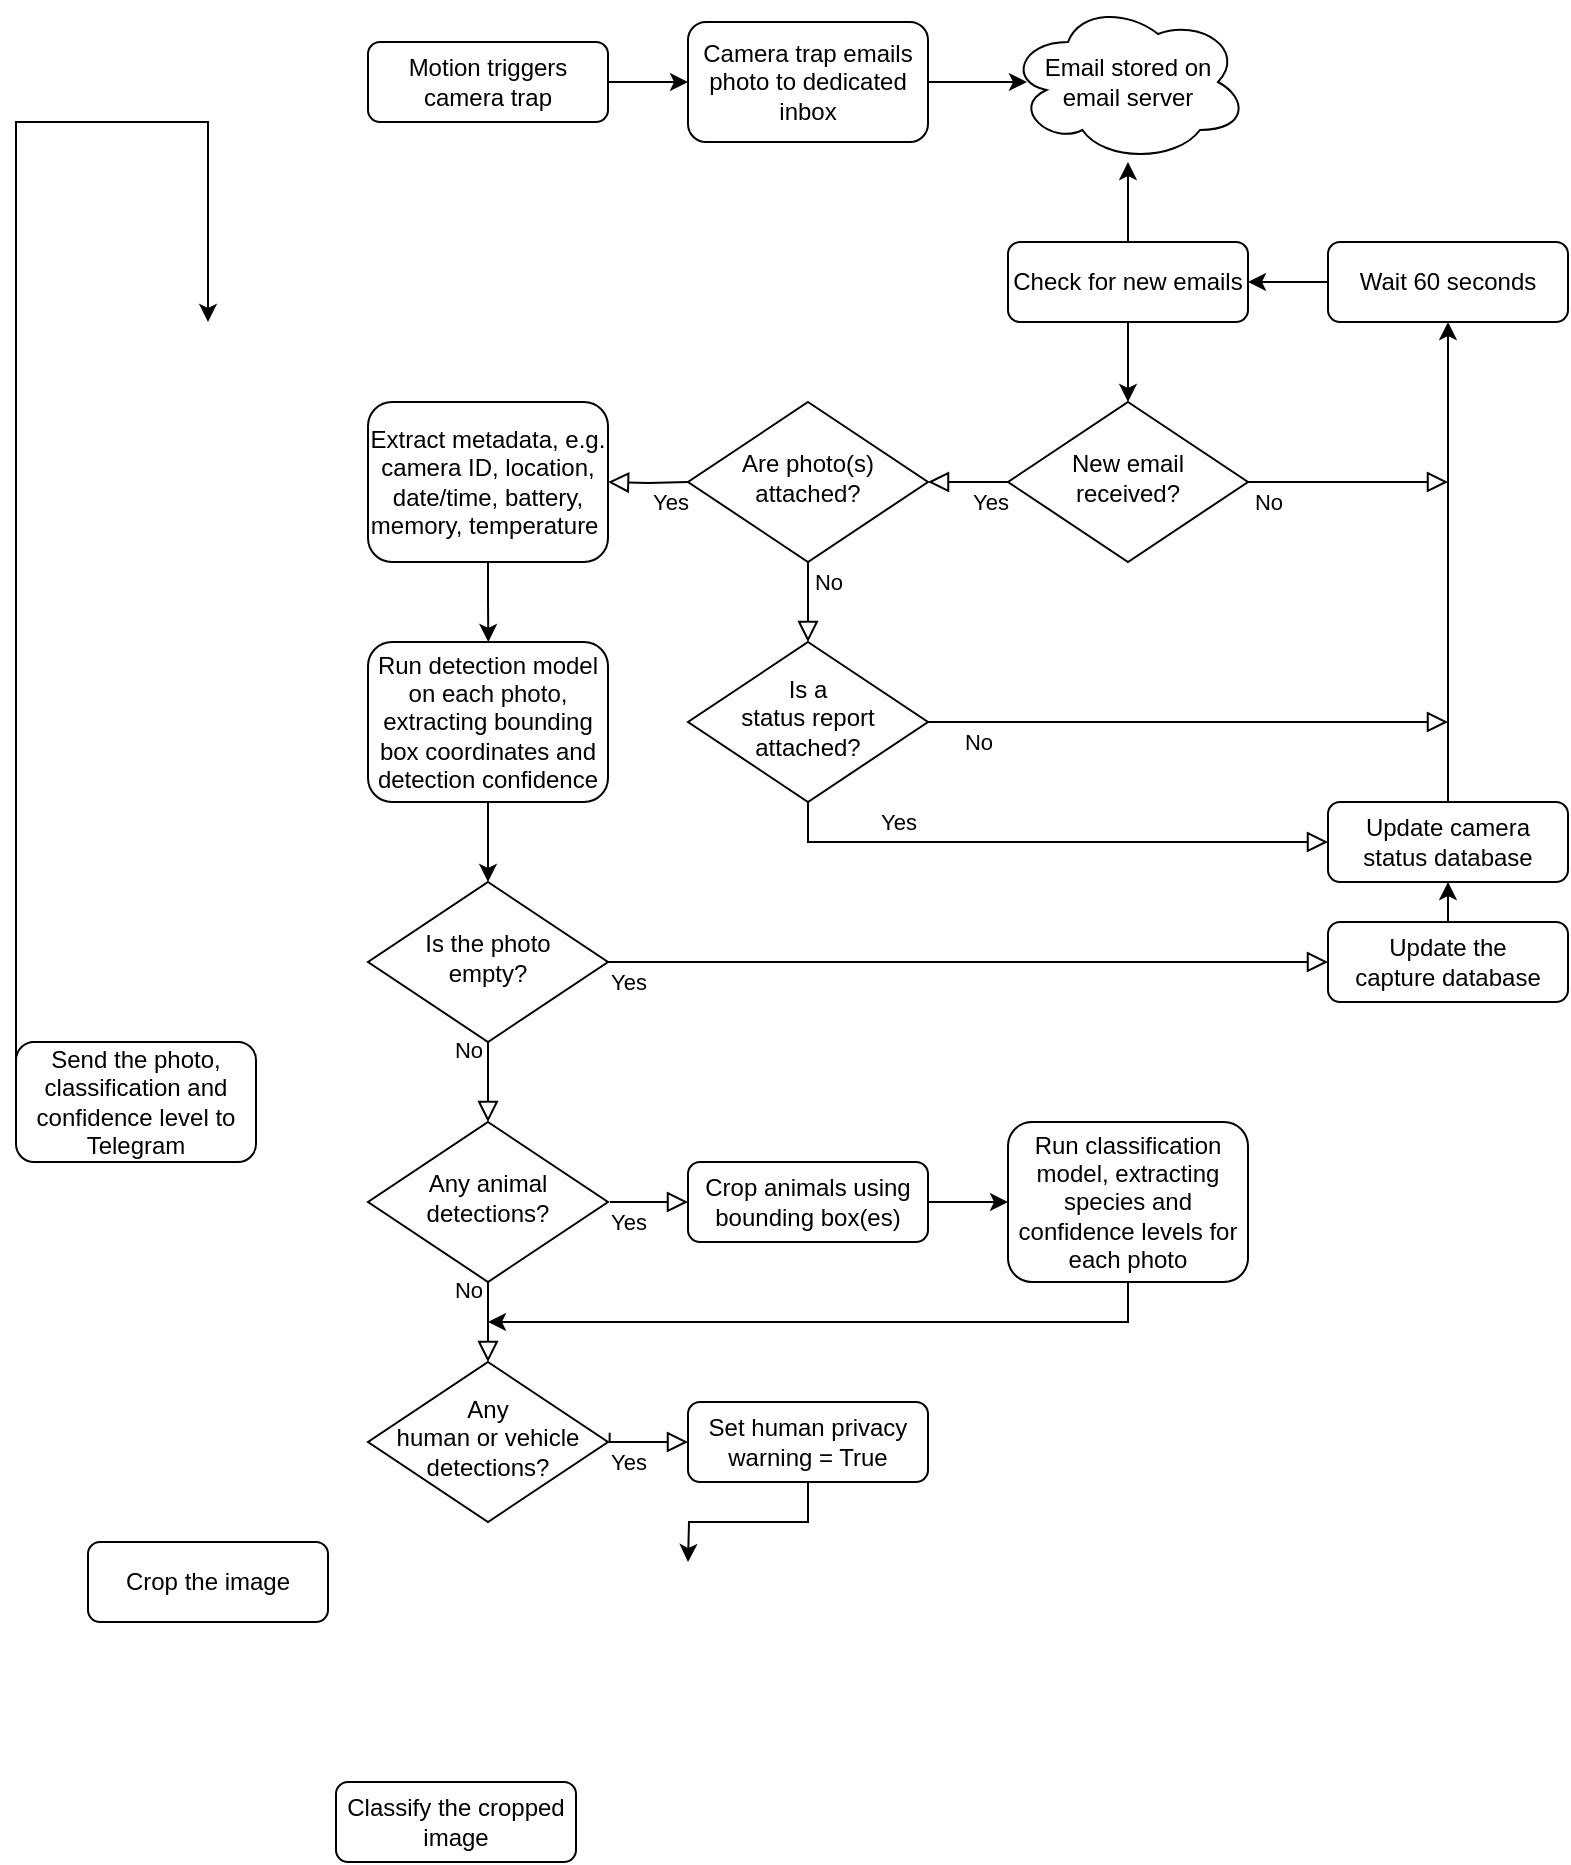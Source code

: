 <mxfile version="24.5.4" type="github">
  <diagram id="C5RBs43oDa-KdzZeNtuy" name="Page-1">
    <mxGraphModel dx="1395" dy="728" grid="1" gridSize="10" guides="1" tooltips="1" connect="1" arrows="1" fold="1" page="1" pageScale="1" pageWidth="827" pageHeight="1169" math="0" shadow="0">
      <root>
        <mxCell id="WIyWlLk6GJQsqaUBKTNV-0" />
        <mxCell id="WIyWlLk6GJQsqaUBKTNV-1" parent="WIyWlLk6GJQsqaUBKTNV-0" />
        <mxCell id="tPt-htg6_U2yKYADihuf-0" style="edgeStyle=orthogonalEdgeStyle;rounded=0;orthogonalLoop=1;jettySize=auto;html=1;exitX=1;exitY=0.5;exitDx=0;exitDy=0;entryX=0;entryY=0.5;entryDx=0;entryDy=0;" edge="1" parent="WIyWlLk6GJQsqaUBKTNV-1" source="tPt-htg6_U2yKYADihuf-1" target="tPt-htg6_U2yKYADihuf-8">
          <mxGeometry relative="1" as="geometry" />
        </mxCell>
        <mxCell id="tPt-htg6_U2yKYADihuf-1" value="Motion triggers camera trap" style="rounded=1;whiteSpace=wrap;html=1;fontSize=12;glass=0;strokeWidth=1;shadow=0;" vertex="1" parent="WIyWlLk6GJQsqaUBKTNV-1">
          <mxGeometry x="200" y="20" width="120" height="40" as="geometry" />
        </mxCell>
        <mxCell id="tPt-htg6_U2yKYADihuf-2" value="New email received?" style="rhombus;whiteSpace=wrap;html=1;shadow=0;fontFamily=Helvetica;fontSize=12;align=center;strokeWidth=1;spacing=6;spacingTop=-4;" vertex="1" parent="WIyWlLk6GJQsqaUBKTNV-1">
          <mxGeometry x="520" y="200" width="120" height="80" as="geometry" />
        </mxCell>
        <mxCell id="tPt-htg6_U2yKYADihuf-3" style="edgeStyle=orthogonalEdgeStyle;rounded=0;orthogonalLoop=1;jettySize=auto;html=1;exitX=0;exitY=0.5;exitDx=0;exitDy=0;entryX=1;entryY=0.5;entryDx=0;entryDy=0;" edge="1" parent="WIyWlLk6GJQsqaUBKTNV-1" source="tPt-htg6_U2yKYADihuf-4" target="tPt-htg6_U2yKYADihuf-11">
          <mxGeometry relative="1" as="geometry" />
        </mxCell>
        <mxCell id="tPt-htg6_U2yKYADihuf-4" value="Wait 60 seconds" style="rounded=1;whiteSpace=wrap;html=1;fontSize=12;glass=0;strokeWidth=1;shadow=0;" vertex="1" parent="WIyWlLk6GJQsqaUBKTNV-1">
          <mxGeometry x="680" y="120" width="120" height="40" as="geometry" />
        </mxCell>
        <mxCell id="tPt-htg6_U2yKYADihuf-5" value="No" style="edgeStyle=orthogonalEdgeStyle;rounded=0;html=1;jettySize=auto;orthogonalLoop=1;fontSize=11;endArrow=block;endFill=0;endSize=8;strokeWidth=1;shadow=0;labelBackgroundColor=none;exitX=1;exitY=0.5;exitDx=0;exitDy=0;" edge="1" parent="WIyWlLk6GJQsqaUBKTNV-1" source="tPt-htg6_U2yKYADihuf-2">
          <mxGeometry x="-0.813" y="-10" relative="1" as="geometry">
            <mxPoint as="offset" />
            <mxPoint x="674" y="200" as="sourcePoint" />
            <mxPoint x="740" y="240" as="targetPoint" />
          </mxGeometry>
        </mxCell>
        <mxCell id="tPt-htg6_U2yKYADihuf-6" style="edgeStyle=orthogonalEdgeStyle;rounded=0;orthogonalLoop=1;jettySize=auto;html=1;exitX=0;exitY=0.5;exitDx=0;exitDy=0;" edge="1" parent="WIyWlLk6GJQsqaUBKTNV-1" source="tPt-htg6_U2yKYADihuf-7">
          <mxGeometry relative="1" as="geometry">
            <Array as="points">
              <mxPoint x="24" y="200" />
              <mxPoint x="24" y="60" />
              <mxPoint x="584" y="60" />
            </Array>
            <mxPoint x="120" y="160" as="targetPoint" />
          </mxGeometry>
        </mxCell>
        <mxCell id="tPt-htg6_U2yKYADihuf-7" value="Send the photo, classification and confidence level to Telegram" style="rounded=1;whiteSpace=wrap;html=1;fontSize=12;glass=0;strokeWidth=1;shadow=0;" vertex="1" parent="WIyWlLk6GJQsqaUBKTNV-1">
          <mxGeometry x="24" y="520" width="120" height="60" as="geometry" />
        </mxCell>
        <mxCell id="tPt-htg6_U2yKYADihuf-8" value="Camera trap emails photo to dedicated inbox" style="rounded=1;whiteSpace=wrap;html=1;fontSize=12;glass=0;strokeWidth=1;shadow=0;" vertex="1" parent="WIyWlLk6GJQsqaUBKTNV-1">
          <mxGeometry x="360" y="10" width="120" height="60" as="geometry" />
        </mxCell>
        <mxCell id="tPt-htg6_U2yKYADihuf-9" value="Email stored on&lt;br&gt;email server" style="ellipse;shape=cloud;whiteSpace=wrap;html=1;" vertex="1" parent="WIyWlLk6GJQsqaUBKTNV-1">
          <mxGeometry x="520" width="120" height="80" as="geometry" />
        </mxCell>
        <mxCell id="tPt-htg6_U2yKYADihuf-10" style="edgeStyle=orthogonalEdgeStyle;rounded=0;orthogonalLoop=1;jettySize=auto;html=1;exitX=0.5;exitY=1;exitDx=0;exitDy=0;entryX=0.5;entryY=0;entryDx=0;entryDy=0;" edge="1" parent="WIyWlLk6GJQsqaUBKTNV-1" source="tPt-htg6_U2yKYADihuf-11" target="tPt-htg6_U2yKYADihuf-2">
          <mxGeometry relative="1" as="geometry" />
        </mxCell>
        <mxCell id="tPt-htg6_U2yKYADihuf-11" value="Check for new emails" style="rounded=1;whiteSpace=wrap;html=1;fontSize=12;glass=0;strokeWidth=1;shadow=0;" vertex="1" parent="WIyWlLk6GJQsqaUBKTNV-1">
          <mxGeometry x="520" y="120" width="120" height="40" as="geometry" />
        </mxCell>
        <mxCell id="tPt-htg6_U2yKYADihuf-12" style="edgeStyle=orthogonalEdgeStyle;rounded=0;orthogonalLoop=1;jettySize=auto;html=1;exitX=1;exitY=0.5;exitDx=0;exitDy=0;entryX=0.079;entryY=0.5;entryDx=0;entryDy=0;entryPerimeter=0;" edge="1" parent="WIyWlLk6GJQsqaUBKTNV-1" source="tPt-htg6_U2yKYADihuf-8" target="tPt-htg6_U2yKYADihuf-9">
          <mxGeometry relative="1" as="geometry" />
        </mxCell>
        <mxCell id="tPt-htg6_U2yKYADihuf-13" style="edgeStyle=orthogonalEdgeStyle;rounded=0;orthogonalLoop=1;jettySize=auto;html=1;exitX=0.5;exitY=0;exitDx=0;exitDy=0;" edge="1" parent="WIyWlLk6GJQsqaUBKTNV-1" source="tPt-htg6_U2yKYADihuf-11">
          <mxGeometry relative="1" as="geometry">
            <mxPoint x="580.0" y="80.0" as="sourcePoint" />
            <mxPoint x="580" y="80" as="targetPoint" />
          </mxGeometry>
        </mxCell>
        <mxCell id="tPt-htg6_U2yKYADihuf-14" value="Yes" style="rounded=0;html=1;jettySize=auto;orthogonalLoop=1;fontSize=11;endArrow=block;endFill=0;endSize=8;strokeWidth=1;shadow=0;labelBackgroundColor=none;edgeStyle=orthogonalEdgeStyle;exitX=0;exitY=0.5;exitDx=0;exitDy=0;entryX=1;entryY=0.5;entryDx=0;entryDy=0;" edge="1" parent="WIyWlLk6GJQsqaUBKTNV-1" source="tPt-htg6_U2yKYADihuf-2" target="tPt-htg6_U2yKYADihuf-22">
          <mxGeometry x="-0.534" y="10" relative="1" as="geometry">
            <mxPoint as="offset" />
            <mxPoint x="234" y="515" as="sourcePoint" />
            <mxPoint x="440" y="210" as="targetPoint" />
          </mxGeometry>
        </mxCell>
        <mxCell id="tPt-htg6_U2yKYADihuf-16" value="Crop the image" style="rounded=1;whiteSpace=wrap;html=1;fontSize=12;glass=0;strokeWidth=1;shadow=0;" vertex="1" parent="WIyWlLk6GJQsqaUBKTNV-1">
          <mxGeometry x="60" y="770" width="120" height="40" as="geometry" />
        </mxCell>
        <mxCell id="tPt-htg6_U2yKYADihuf-56" style="edgeStyle=orthogonalEdgeStyle;rounded=0;orthogonalLoop=1;jettySize=auto;html=1;exitX=1;exitY=0.5;exitDx=0;exitDy=0;entryX=0;entryY=0.5;entryDx=0;entryDy=0;" edge="1" parent="WIyWlLk6GJQsqaUBKTNV-1" source="tPt-htg6_U2yKYADihuf-18" target="tPt-htg6_U2yKYADihuf-46">
          <mxGeometry relative="1" as="geometry" />
        </mxCell>
        <mxCell id="tPt-htg6_U2yKYADihuf-18" value="Crop animals using bounding box(es)" style="rounded=1;whiteSpace=wrap;html=1;fontSize=12;glass=0;strokeWidth=1;shadow=0;" vertex="1" parent="WIyWlLk6GJQsqaUBKTNV-1">
          <mxGeometry x="360" y="580" width="120" height="40" as="geometry" />
        </mxCell>
        <mxCell id="tPt-htg6_U2yKYADihuf-58" style="edgeStyle=orthogonalEdgeStyle;rounded=0;orthogonalLoop=1;jettySize=auto;html=1;exitX=0.5;exitY=1;exitDx=0;exitDy=0;" edge="1" parent="WIyWlLk6GJQsqaUBKTNV-1" source="tPt-htg6_U2yKYADihuf-19">
          <mxGeometry relative="1" as="geometry">
            <mxPoint x="360" y="780" as="targetPoint" />
          </mxGeometry>
        </mxCell>
        <mxCell id="tPt-htg6_U2yKYADihuf-19" value="Set human privacy warning = True" style="rounded=1;whiteSpace=wrap;html=1;fontSize=12;glass=0;strokeWidth=1;shadow=0;" vertex="1" parent="WIyWlLk6GJQsqaUBKTNV-1">
          <mxGeometry x="360" y="700" width="120" height="40" as="geometry" />
        </mxCell>
        <mxCell id="tPt-htg6_U2yKYADihuf-20" value="Classify the cropped image" style="rounded=1;whiteSpace=wrap;html=1;fontSize=12;glass=0;strokeWidth=1;shadow=0;" vertex="1" parent="WIyWlLk6GJQsqaUBKTNV-1">
          <mxGeometry x="184" y="890" width="120" height="40" as="geometry" />
        </mxCell>
        <mxCell id="tPt-htg6_U2yKYADihuf-22" value="Are photo(s) attached?" style="rhombus;whiteSpace=wrap;html=1;shadow=0;fontFamily=Helvetica;fontSize=12;align=center;strokeWidth=1;spacing=6;spacingTop=-4;" vertex="1" parent="WIyWlLk6GJQsqaUBKTNV-1">
          <mxGeometry x="360" y="200" width="120" height="80" as="geometry" />
        </mxCell>
        <mxCell id="tPt-htg6_U2yKYADihuf-23" value="Is a&lt;div&gt;status report&lt;br&gt;attached?&lt;/div&gt;" style="rhombus;whiteSpace=wrap;html=1;shadow=0;fontFamily=Helvetica;fontSize=12;align=center;strokeWidth=1;spacing=6;spacingTop=-4;" vertex="1" parent="WIyWlLk6GJQsqaUBKTNV-1">
          <mxGeometry x="360" y="320" width="120" height="80" as="geometry" />
        </mxCell>
        <mxCell id="tPt-htg6_U2yKYADihuf-24" style="edgeStyle=orthogonalEdgeStyle;rounded=0;orthogonalLoop=1;jettySize=auto;html=1;exitX=0.5;exitY=1;exitDx=0;exitDy=0;" edge="1" parent="WIyWlLk6GJQsqaUBKTNV-1" source="tPt-htg6_U2yKYADihuf-2" target="tPt-htg6_U2yKYADihuf-2">
          <mxGeometry relative="1" as="geometry" />
        </mxCell>
        <mxCell id="tPt-htg6_U2yKYADihuf-38" style="edgeStyle=orthogonalEdgeStyle;rounded=0;orthogonalLoop=1;jettySize=auto;html=1;entryX=0.5;entryY=1;entryDx=0;entryDy=0;exitX=0.5;exitY=0;exitDx=0;exitDy=0;" edge="1" parent="WIyWlLk6GJQsqaUBKTNV-1" source="tPt-htg6_U2yKYADihuf-26" target="tPt-htg6_U2yKYADihuf-4">
          <mxGeometry relative="1" as="geometry">
            <mxPoint x="740" y="420" as="targetPoint" />
            <mxPoint x="740" y="380" as="sourcePoint" />
          </mxGeometry>
        </mxCell>
        <mxCell id="tPt-htg6_U2yKYADihuf-26" value="Update camera&lt;br&gt;status database" style="rounded=1;whiteSpace=wrap;html=1;fontSize=12;glass=0;strokeWidth=1;shadow=0;" vertex="1" parent="WIyWlLk6GJQsqaUBKTNV-1">
          <mxGeometry x="680" y="400" width="120" height="40" as="geometry" />
        </mxCell>
        <mxCell id="tPt-htg6_U2yKYADihuf-30" value="Yes" style="rounded=0;html=1;jettySize=auto;orthogonalLoop=1;fontSize=11;endArrow=block;endFill=0;endSize=8;strokeWidth=1;shadow=0;labelBackgroundColor=none;edgeStyle=orthogonalEdgeStyle;exitX=0.5;exitY=1;exitDx=0;exitDy=0;entryX=0;entryY=0.5;entryDx=0;entryDy=0;" edge="1" parent="WIyWlLk6GJQsqaUBKTNV-1" source="tPt-htg6_U2yKYADihuf-23" target="tPt-htg6_U2yKYADihuf-26">
          <mxGeometry x="-0.534" y="10" relative="1" as="geometry">
            <mxPoint as="offset" />
            <mxPoint x="520" y="340" as="sourcePoint" />
            <mxPoint x="480" y="340" as="targetPoint" />
          </mxGeometry>
        </mxCell>
        <mxCell id="tPt-htg6_U2yKYADihuf-33" value="No" style="rounded=0;html=1;jettySize=auto;orthogonalLoop=1;fontSize=11;endArrow=block;endFill=0;endSize=8;strokeWidth=1;shadow=0;labelBackgroundColor=none;edgeStyle=orthogonalEdgeStyle;exitX=0.5;exitY=1;exitDx=0;exitDy=0;entryX=0.5;entryY=0;entryDx=0;entryDy=0;" edge="1" parent="WIyWlLk6GJQsqaUBKTNV-1" source="tPt-htg6_U2yKYADihuf-22" target="tPt-htg6_U2yKYADihuf-23">
          <mxGeometry x="-0.534" y="10" relative="1" as="geometry">
            <mxPoint as="offset" />
            <mxPoint x="530" y="270" as="sourcePoint" />
            <mxPoint x="490" y="270" as="targetPoint" />
          </mxGeometry>
        </mxCell>
        <mxCell id="tPt-htg6_U2yKYADihuf-42" style="edgeStyle=orthogonalEdgeStyle;rounded=0;orthogonalLoop=1;jettySize=auto;html=1;exitX=0.5;exitY=1;exitDx=0;exitDy=0;" edge="1" parent="WIyWlLk6GJQsqaUBKTNV-1" source="tPt-htg6_U2yKYADihuf-39">
          <mxGeometry relative="1" as="geometry">
            <mxPoint x="260.167" y="320" as="targetPoint" />
          </mxGeometry>
        </mxCell>
        <mxCell id="tPt-htg6_U2yKYADihuf-39" value="Extract metadata, e.g. camera ID, location, date/time, battery, memory, temperature&amp;nbsp;" style="rounded=1;whiteSpace=wrap;html=1;fontSize=12;glass=0;strokeWidth=1;shadow=0;" vertex="1" parent="WIyWlLk6GJQsqaUBKTNV-1">
          <mxGeometry x="200" y="200" width="120" height="80" as="geometry" />
        </mxCell>
        <mxCell id="tPt-htg6_U2yKYADihuf-41" value="Yes" style="rounded=0;html=1;jettySize=auto;orthogonalLoop=1;fontSize=11;endArrow=block;endFill=0;endSize=8;strokeWidth=1;shadow=0;labelBackgroundColor=none;edgeStyle=orthogonalEdgeStyle;entryX=1;entryY=0.5;entryDx=0;entryDy=0;" edge="1" parent="WIyWlLk6GJQsqaUBKTNV-1" target="tPt-htg6_U2yKYADihuf-39">
          <mxGeometry x="-0.534" y="10" relative="1" as="geometry">
            <mxPoint as="offset" />
            <mxPoint x="360" y="240" as="sourcePoint" />
            <mxPoint x="490" y="250" as="targetPoint" />
          </mxGeometry>
        </mxCell>
        <mxCell id="tPt-htg6_U2yKYADihuf-52" style="edgeStyle=orthogonalEdgeStyle;rounded=0;orthogonalLoop=1;jettySize=auto;html=1;exitX=0.5;exitY=1;exitDx=0;exitDy=0;entryX=0.5;entryY=0;entryDx=0;entryDy=0;" edge="1" parent="WIyWlLk6GJQsqaUBKTNV-1" source="tPt-htg6_U2yKYADihuf-43" target="tPt-htg6_U2yKYADihuf-47">
          <mxGeometry relative="1" as="geometry" />
        </mxCell>
        <mxCell id="tPt-htg6_U2yKYADihuf-43" value="Run detection model on each photo, extracting bounding box coordinates and detection confidence" style="rounded=1;whiteSpace=wrap;html=1;fontSize=12;glass=0;strokeWidth=1;shadow=0;" vertex="1" parent="WIyWlLk6GJQsqaUBKTNV-1">
          <mxGeometry x="200" y="320" width="120" height="80" as="geometry" />
        </mxCell>
        <mxCell id="tPt-htg6_U2yKYADihuf-44" value="Any animal detections?" style="rhombus;whiteSpace=wrap;html=1;shadow=0;fontFamily=Helvetica;fontSize=12;align=center;strokeWidth=1;spacing=6;spacingTop=-4;" vertex="1" parent="WIyWlLk6GJQsqaUBKTNV-1">
          <mxGeometry x="200" y="560" width="120" height="80" as="geometry" />
        </mxCell>
        <mxCell id="tPt-htg6_U2yKYADihuf-45" value="Any&lt;br&gt;human or vehicle&lt;br&gt;detections?" style="rhombus;whiteSpace=wrap;html=1;shadow=0;fontFamily=Helvetica;fontSize=12;align=center;strokeWidth=1;spacing=6;spacingTop=-4;" vertex="1" parent="WIyWlLk6GJQsqaUBKTNV-1">
          <mxGeometry x="200" y="680" width="120" height="80" as="geometry" />
        </mxCell>
        <mxCell id="tPt-htg6_U2yKYADihuf-57" style="edgeStyle=orthogonalEdgeStyle;rounded=0;orthogonalLoop=1;jettySize=auto;html=1;exitX=0.5;exitY=1;exitDx=0;exitDy=0;" edge="1" parent="WIyWlLk6GJQsqaUBKTNV-1" source="tPt-htg6_U2yKYADihuf-46">
          <mxGeometry relative="1" as="geometry">
            <mxPoint x="260" y="660" as="targetPoint" />
            <Array as="points">
              <mxPoint x="580" y="660" />
            </Array>
          </mxGeometry>
        </mxCell>
        <mxCell id="tPt-htg6_U2yKYADihuf-46" value="Run classification model, extracting species and confidence levels for each photo" style="rounded=1;whiteSpace=wrap;html=1;fontSize=12;glass=0;strokeWidth=1;shadow=0;" vertex="1" parent="WIyWlLk6GJQsqaUBKTNV-1">
          <mxGeometry x="520" y="560" width="120" height="80" as="geometry" />
        </mxCell>
        <mxCell id="tPt-htg6_U2yKYADihuf-47" value="Is the photo&lt;div&gt;empty?&lt;/div&gt;" style="rhombus;whiteSpace=wrap;html=1;shadow=0;fontFamily=Helvetica;fontSize=12;align=center;strokeWidth=1;spacing=6;spacingTop=-4;" vertex="1" parent="WIyWlLk6GJQsqaUBKTNV-1">
          <mxGeometry x="200" y="440" width="120" height="80" as="geometry" />
        </mxCell>
        <mxCell id="tPt-htg6_U2yKYADihuf-48" value="Yes" style="edgeStyle=orthogonalEdgeStyle;rounded=0;html=1;jettySize=auto;orthogonalLoop=1;fontSize=11;endArrow=block;endFill=0;endSize=8;strokeWidth=1;shadow=0;labelBackgroundColor=none;exitX=1;exitY=0.5;exitDx=0;exitDy=0;entryX=0;entryY=0.5;entryDx=0;entryDy=0;" edge="1" parent="WIyWlLk6GJQsqaUBKTNV-1" source="tPt-htg6_U2yKYADihuf-47" target="tPt-htg6_U2yKYADihuf-49">
          <mxGeometry x="-0.944" y="-10" relative="1" as="geometry">
            <mxPoint as="offset" />
            <mxPoint x="420" y="490" as="sourcePoint" />
            <mxPoint x="470" y="530" as="targetPoint" />
            <Array as="points">
              <mxPoint x="420" y="480" />
              <mxPoint x="420" y="480" />
            </Array>
          </mxGeometry>
        </mxCell>
        <mxCell id="tPt-htg6_U2yKYADihuf-50" style="edgeStyle=orthogonalEdgeStyle;rounded=0;orthogonalLoop=1;jettySize=auto;html=1;entryX=0.5;entryY=1;entryDx=0;entryDy=0;" edge="1" parent="WIyWlLk6GJQsqaUBKTNV-1" source="tPt-htg6_U2yKYADihuf-49" target="tPt-htg6_U2yKYADihuf-26">
          <mxGeometry relative="1" as="geometry">
            <mxPoint x="740" y="430" as="targetPoint" />
          </mxGeometry>
        </mxCell>
        <mxCell id="tPt-htg6_U2yKYADihuf-49" value="Update the capture&amp;nbsp;database" style="rounded=1;whiteSpace=wrap;html=1;fontSize=12;glass=0;strokeWidth=1;shadow=0;" vertex="1" parent="WIyWlLk6GJQsqaUBKTNV-1">
          <mxGeometry x="680" y="460" width="120" height="40" as="geometry" />
        </mxCell>
        <mxCell id="tPt-htg6_U2yKYADihuf-51" value="No" style="edgeStyle=orthogonalEdgeStyle;rounded=0;html=1;jettySize=auto;orthogonalLoop=1;fontSize=11;endArrow=block;endFill=0;endSize=8;strokeWidth=1;shadow=0;labelBackgroundColor=none;exitX=1;exitY=0.5;exitDx=0;exitDy=0;" edge="1" parent="WIyWlLk6GJQsqaUBKTNV-1" source="tPt-htg6_U2yKYADihuf-23">
          <mxGeometry x="-0.813" y="-10" relative="1" as="geometry">
            <mxPoint as="offset" />
            <mxPoint x="480" y="280" as="sourcePoint" />
            <mxPoint x="740" y="360" as="targetPoint" />
            <Array as="points">
              <mxPoint x="720" y="360" />
              <mxPoint x="720" y="360" />
            </Array>
          </mxGeometry>
        </mxCell>
        <mxCell id="tPt-htg6_U2yKYADihuf-53" value="No" style="edgeStyle=orthogonalEdgeStyle;rounded=0;html=1;jettySize=auto;orthogonalLoop=1;fontSize=11;endArrow=block;endFill=0;endSize=8;strokeWidth=1;shadow=0;labelBackgroundColor=none;exitX=0.5;exitY=1;exitDx=0;exitDy=0;entryX=0.5;entryY=0;entryDx=0;entryDy=0;" edge="1" parent="WIyWlLk6GJQsqaUBKTNV-1" source="tPt-htg6_U2yKYADihuf-47" target="tPt-htg6_U2yKYADihuf-44">
          <mxGeometry x="-0.813" y="-10" relative="1" as="geometry">
            <mxPoint as="offset" />
            <mxPoint x="420" y="520" as="sourcePoint" />
            <mxPoint x="740" y="540" as="targetPoint" />
            <Array as="points">
              <mxPoint x="260" y="530" />
              <mxPoint x="260" y="530" />
            </Array>
          </mxGeometry>
        </mxCell>
        <mxCell id="tPt-htg6_U2yKYADihuf-54" value="No" style="edgeStyle=orthogonalEdgeStyle;rounded=0;html=1;jettySize=auto;orthogonalLoop=1;fontSize=11;endArrow=block;endFill=0;endSize=8;strokeWidth=1;shadow=0;labelBackgroundColor=none;exitX=0.5;exitY=1;exitDx=0;exitDy=0;entryX=0.5;entryY=0;entryDx=0;entryDy=0;" edge="1" parent="WIyWlLk6GJQsqaUBKTNV-1">
          <mxGeometry x="-0.813" y="-10" relative="1" as="geometry">
            <mxPoint as="offset" />
            <mxPoint x="260" y="640" as="sourcePoint" />
            <mxPoint x="260" y="680" as="targetPoint" />
            <Array as="points">
              <mxPoint x="260" y="650" />
              <mxPoint x="260" y="650" />
            </Array>
          </mxGeometry>
        </mxCell>
        <mxCell id="tPt-htg6_U2yKYADihuf-55" value="Yes" style="edgeStyle=orthogonalEdgeStyle;rounded=0;html=1;jettySize=auto;orthogonalLoop=1;fontSize=11;endArrow=block;endFill=0;endSize=8;strokeWidth=1;shadow=0;labelBackgroundColor=none;entryX=0;entryY=0.5;entryDx=0;entryDy=0;" edge="1" parent="WIyWlLk6GJQsqaUBKTNV-1" target="tPt-htg6_U2yKYADihuf-18">
          <mxGeometry x="-0.538" y="-10" relative="1" as="geometry">
            <mxPoint as="offset" />
            <mxPoint x="321" y="600" as="sourcePoint" />
            <mxPoint x="514" y="540" as="targetPoint" />
            <Array as="points">
              <mxPoint x="340" y="600" />
              <mxPoint x="340" y="600" />
            </Array>
          </mxGeometry>
        </mxCell>
        <mxCell id="tPt-htg6_U2yKYADihuf-59" value="Yes" style="edgeStyle=orthogonalEdgeStyle;rounded=0;html=1;jettySize=auto;orthogonalLoop=1;fontSize=11;endArrow=block;endFill=0;endSize=8;strokeWidth=1;shadow=0;labelBackgroundColor=none;entryX=0;entryY=0.5;entryDx=0;entryDy=0;exitX=1.007;exitY=0.442;exitDx=0;exitDy=0;exitPerimeter=0;" edge="1" parent="WIyWlLk6GJQsqaUBKTNV-1" source="tPt-htg6_U2yKYADihuf-45" target="tPt-htg6_U2yKYADihuf-19">
          <mxGeometry x="-0.37" y="-10" relative="1" as="geometry">
            <mxPoint as="offset" />
            <mxPoint x="331" y="610" as="sourcePoint" />
            <mxPoint x="370" y="610" as="targetPoint" />
            <Array as="points">
              <mxPoint x="321" y="720" />
            </Array>
          </mxGeometry>
        </mxCell>
      </root>
    </mxGraphModel>
  </diagram>
</mxfile>
